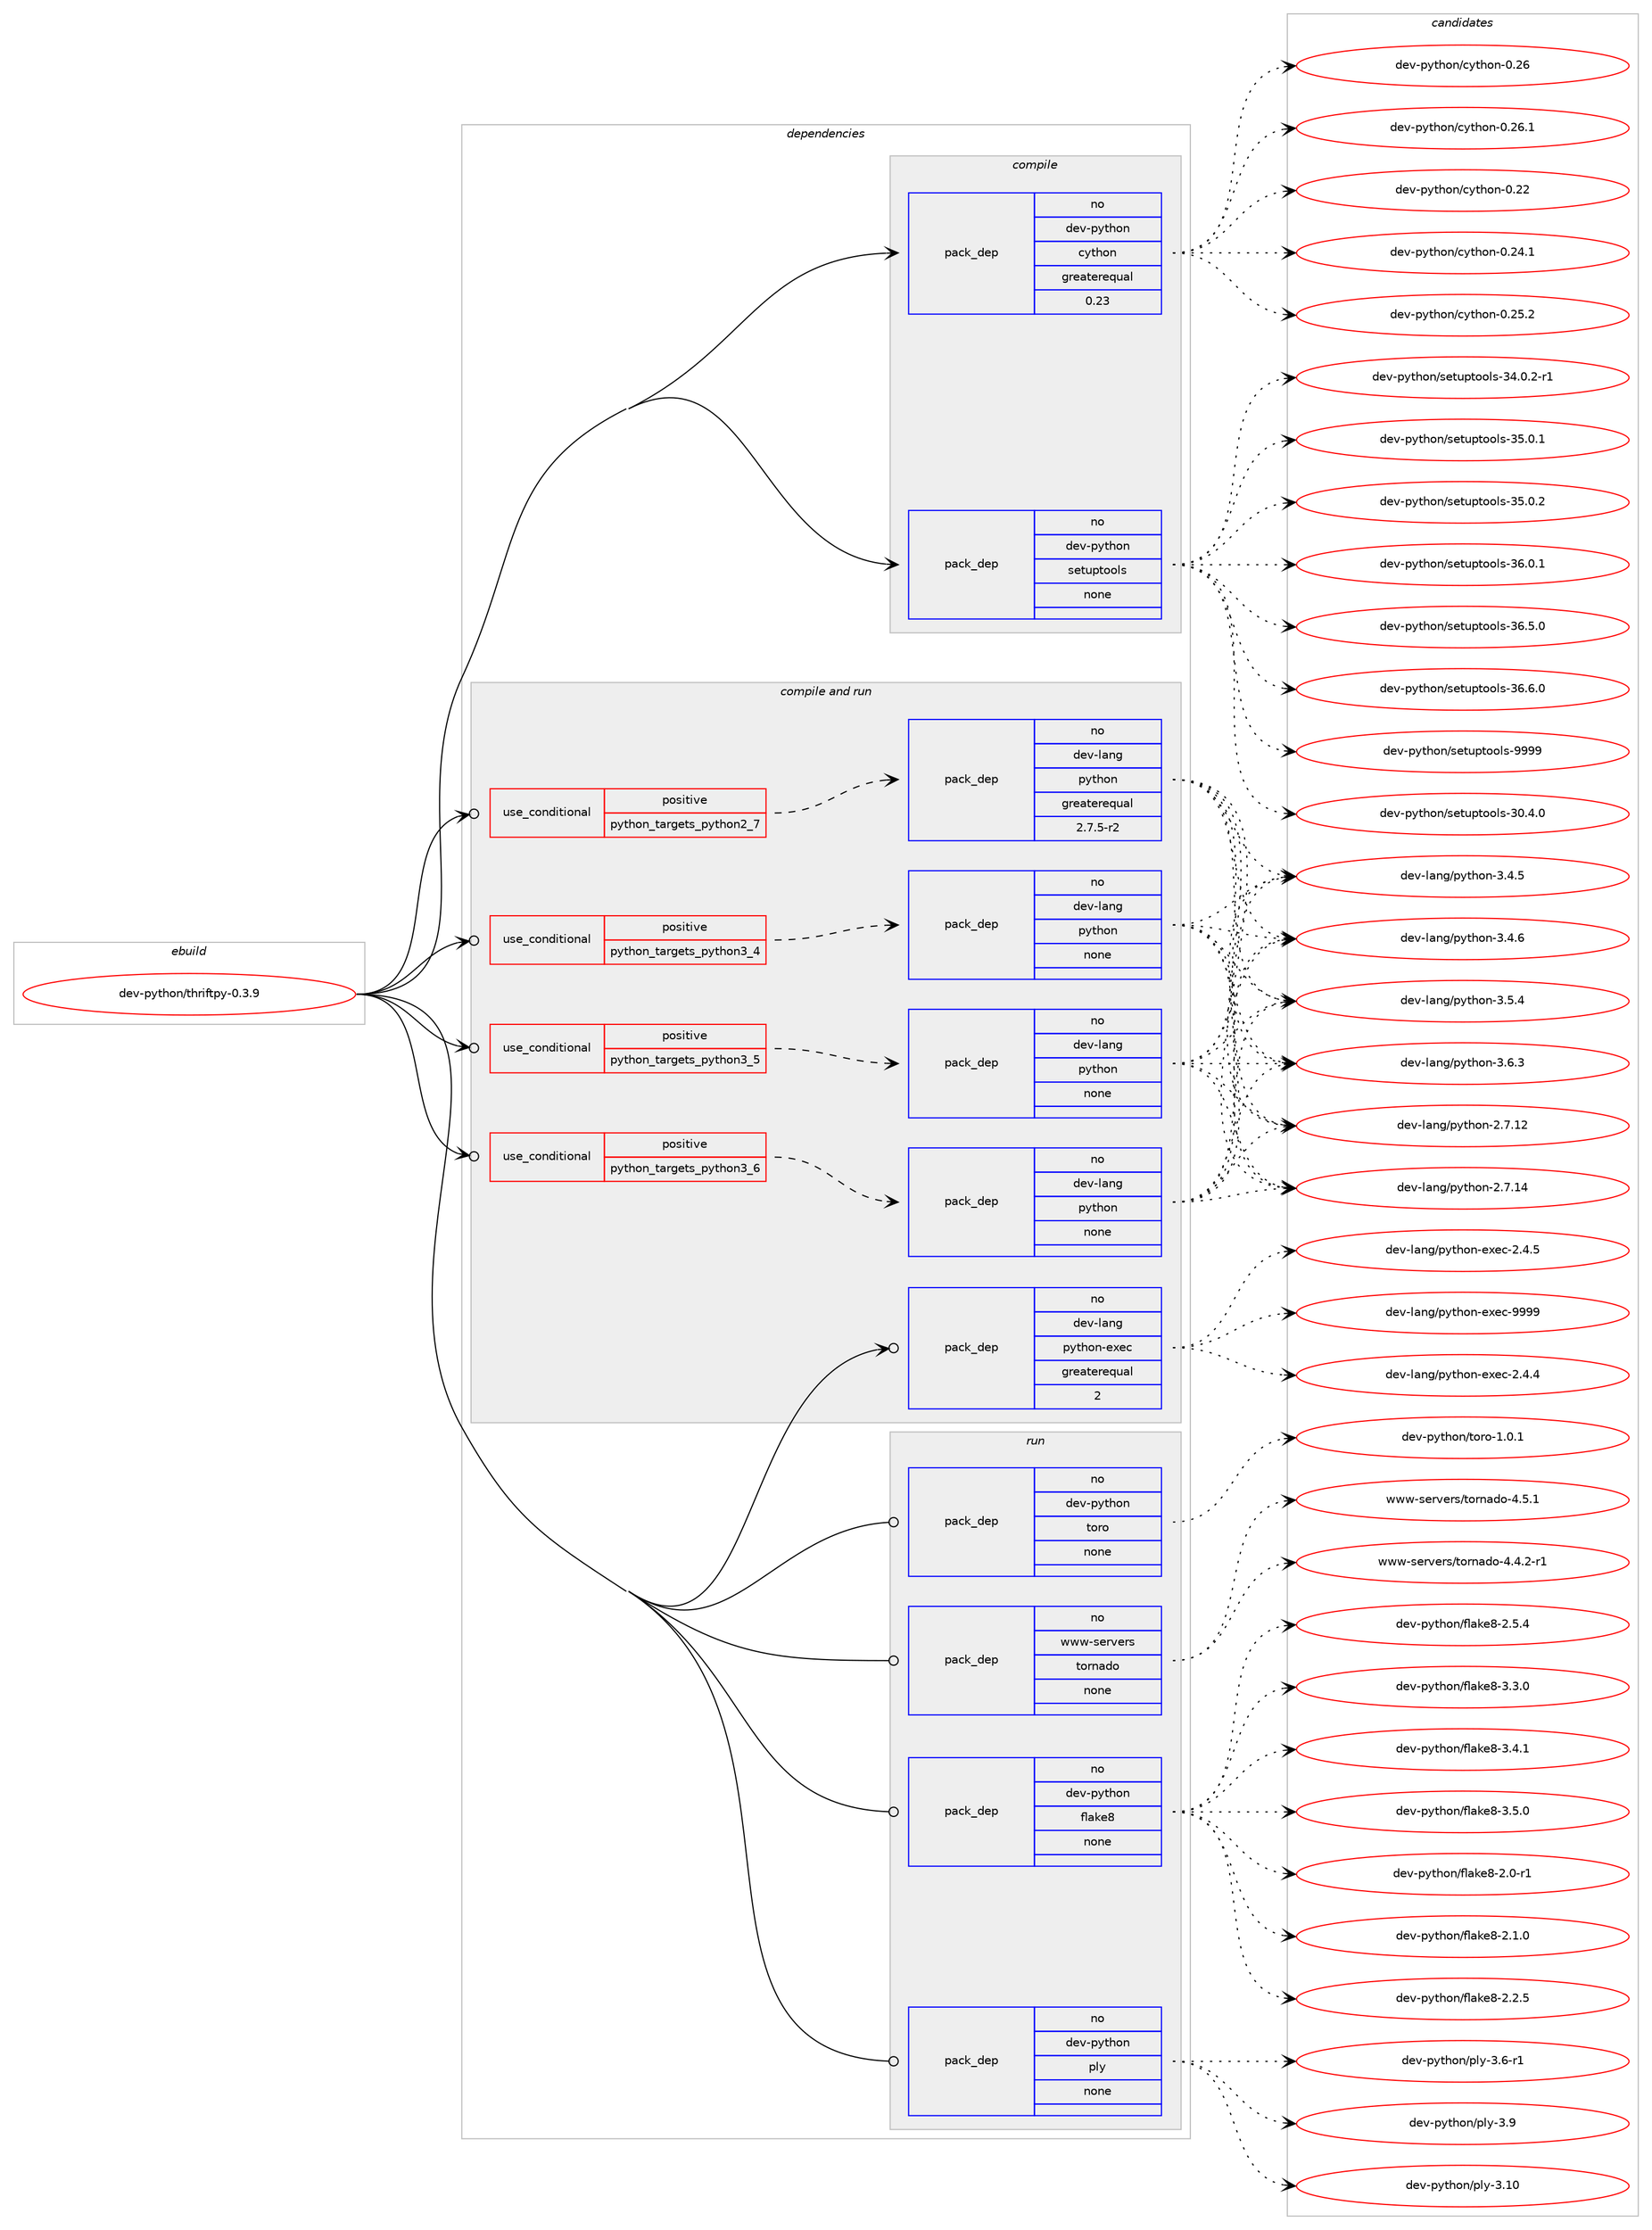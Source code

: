 digraph prolog {

# *************
# Graph options
# *************

newrank=true;
concentrate=true;
compound=true;
graph [rankdir=LR,fontname=Helvetica,fontsize=10,ranksep=1.5];#, ranksep=2.5, nodesep=0.2];
edge  [arrowhead=vee];
node  [fontname=Helvetica,fontsize=10];

# **********
# The ebuild
# **********

subgraph cluster_leftcol {
color=gray;
rank=same;
label=<<i>ebuild</i>>;
id [label="dev-python/thriftpy-0.3.9", color=red, width=4, href="../dev-python/thriftpy-0.3.9.svg"];
}

# ****************
# The dependencies
# ****************

subgraph cluster_midcol {
color=gray;
label=<<i>dependencies</i>>;
subgraph cluster_compile {
fillcolor="#eeeeee";
style=filled;
label=<<i>compile</i>>;
subgraph pack143929 {
dependency190684 [label=<<TABLE BORDER="0" CELLBORDER="1" CELLSPACING="0" CELLPADDING="4" WIDTH="220"><TR><TD ROWSPAN="6" CELLPADDING="30">pack_dep</TD></TR><TR><TD WIDTH="110">no</TD></TR><TR><TD>dev-python</TD></TR><TR><TD>cython</TD></TR><TR><TD>greaterequal</TD></TR><TR><TD>0.23</TD></TR></TABLE>>, shape=none, color=blue];
}
id:e -> dependency190684:w [weight=20,style="solid",arrowhead="vee"];
subgraph pack143930 {
dependency190685 [label=<<TABLE BORDER="0" CELLBORDER="1" CELLSPACING="0" CELLPADDING="4" WIDTH="220"><TR><TD ROWSPAN="6" CELLPADDING="30">pack_dep</TD></TR><TR><TD WIDTH="110">no</TD></TR><TR><TD>dev-python</TD></TR><TR><TD>setuptools</TD></TR><TR><TD>none</TD></TR><TR><TD></TD></TR></TABLE>>, shape=none, color=blue];
}
id:e -> dependency190685:w [weight=20,style="solid",arrowhead="vee"];
}
subgraph cluster_compileandrun {
fillcolor="#eeeeee";
style=filled;
label=<<i>compile and run</i>>;
subgraph cond42799 {
dependency190686 [label=<<TABLE BORDER="0" CELLBORDER="1" CELLSPACING="0" CELLPADDING="4"><TR><TD ROWSPAN="3" CELLPADDING="10">use_conditional</TD></TR><TR><TD>positive</TD></TR><TR><TD>python_targets_python2_7</TD></TR></TABLE>>, shape=none, color=red];
subgraph pack143931 {
dependency190687 [label=<<TABLE BORDER="0" CELLBORDER="1" CELLSPACING="0" CELLPADDING="4" WIDTH="220"><TR><TD ROWSPAN="6" CELLPADDING="30">pack_dep</TD></TR><TR><TD WIDTH="110">no</TD></TR><TR><TD>dev-lang</TD></TR><TR><TD>python</TD></TR><TR><TD>greaterequal</TD></TR><TR><TD>2.7.5-r2</TD></TR></TABLE>>, shape=none, color=blue];
}
dependency190686:e -> dependency190687:w [weight=20,style="dashed",arrowhead="vee"];
}
id:e -> dependency190686:w [weight=20,style="solid",arrowhead="odotvee"];
subgraph cond42800 {
dependency190688 [label=<<TABLE BORDER="0" CELLBORDER="1" CELLSPACING="0" CELLPADDING="4"><TR><TD ROWSPAN="3" CELLPADDING="10">use_conditional</TD></TR><TR><TD>positive</TD></TR><TR><TD>python_targets_python3_4</TD></TR></TABLE>>, shape=none, color=red];
subgraph pack143932 {
dependency190689 [label=<<TABLE BORDER="0" CELLBORDER="1" CELLSPACING="0" CELLPADDING="4" WIDTH="220"><TR><TD ROWSPAN="6" CELLPADDING="30">pack_dep</TD></TR><TR><TD WIDTH="110">no</TD></TR><TR><TD>dev-lang</TD></TR><TR><TD>python</TD></TR><TR><TD>none</TD></TR><TR><TD></TD></TR></TABLE>>, shape=none, color=blue];
}
dependency190688:e -> dependency190689:w [weight=20,style="dashed",arrowhead="vee"];
}
id:e -> dependency190688:w [weight=20,style="solid",arrowhead="odotvee"];
subgraph cond42801 {
dependency190690 [label=<<TABLE BORDER="0" CELLBORDER="1" CELLSPACING="0" CELLPADDING="4"><TR><TD ROWSPAN="3" CELLPADDING="10">use_conditional</TD></TR><TR><TD>positive</TD></TR><TR><TD>python_targets_python3_5</TD></TR></TABLE>>, shape=none, color=red];
subgraph pack143933 {
dependency190691 [label=<<TABLE BORDER="0" CELLBORDER="1" CELLSPACING="0" CELLPADDING="4" WIDTH="220"><TR><TD ROWSPAN="6" CELLPADDING="30">pack_dep</TD></TR><TR><TD WIDTH="110">no</TD></TR><TR><TD>dev-lang</TD></TR><TR><TD>python</TD></TR><TR><TD>none</TD></TR><TR><TD></TD></TR></TABLE>>, shape=none, color=blue];
}
dependency190690:e -> dependency190691:w [weight=20,style="dashed",arrowhead="vee"];
}
id:e -> dependency190690:w [weight=20,style="solid",arrowhead="odotvee"];
subgraph cond42802 {
dependency190692 [label=<<TABLE BORDER="0" CELLBORDER="1" CELLSPACING="0" CELLPADDING="4"><TR><TD ROWSPAN="3" CELLPADDING="10">use_conditional</TD></TR><TR><TD>positive</TD></TR><TR><TD>python_targets_python3_6</TD></TR></TABLE>>, shape=none, color=red];
subgraph pack143934 {
dependency190693 [label=<<TABLE BORDER="0" CELLBORDER="1" CELLSPACING="0" CELLPADDING="4" WIDTH="220"><TR><TD ROWSPAN="6" CELLPADDING="30">pack_dep</TD></TR><TR><TD WIDTH="110">no</TD></TR><TR><TD>dev-lang</TD></TR><TR><TD>python</TD></TR><TR><TD>none</TD></TR><TR><TD></TD></TR></TABLE>>, shape=none, color=blue];
}
dependency190692:e -> dependency190693:w [weight=20,style="dashed",arrowhead="vee"];
}
id:e -> dependency190692:w [weight=20,style="solid",arrowhead="odotvee"];
subgraph pack143935 {
dependency190694 [label=<<TABLE BORDER="0" CELLBORDER="1" CELLSPACING="0" CELLPADDING="4" WIDTH="220"><TR><TD ROWSPAN="6" CELLPADDING="30">pack_dep</TD></TR><TR><TD WIDTH="110">no</TD></TR><TR><TD>dev-lang</TD></TR><TR><TD>python-exec</TD></TR><TR><TD>greaterequal</TD></TR><TR><TD>2</TD></TR></TABLE>>, shape=none, color=blue];
}
id:e -> dependency190694:w [weight=20,style="solid",arrowhead="odotvee"];
}
subgraph cluster_run {
fillcolor="#eeeeee";
style=filled;
label=<<i>run</i>>;
subgraph pack143936 {
dependency190695 [label=<<TABLE BORDER="0" CELLBORDER="1" CELLSPACING="0" CELLPADDING="4" WIDTH="220"><TR><TD ROWSPAN="6" CELLPADDING="30">pack_dep</TD></TR><TR><TD WIDTH="110">no</TD></TR><TR><TD>dev-python</TD></TR><TR><TD>flake8</TD></TR><TR><TD>none</TD></TR><TR><TD></TD></TR></TABLE>>, shape=none, color=blue];
}
id:e -> dependency190695:w [weight=20,style="solid",arrowhead="odot"];
subgraph pack143937 {
dependency190696 [label=<<TABLE BORDER="0" CELLBORDER="1" CELLSPACING="0" CELLPADDING="4" WIDTH="220"><TR><TD ROWSPAN="6" CELLPADDING="30">pack_dep</TD></TR><TR><TD WIDTH="110">no</TD></TR><TR><TD>dev-python</TD></TR><TR><TD>ply</TD></TR><TR><TD>none</TD></TR><TR><TD></TD></TR></TABLE>>, shape=none, color=blue];
}
id:e -> dependency190696:w [weight=20,style="solid",arrowhead="odot"];
subgraph pack143938 {
dependency190697 [label=<<TABLE BORDER="0" CELLBORDER="1" CELLSPACING="0" CELLPADDING="4" WIDTH="220"><TR><TD ROWSPAN="6" CELLPADDING="30">pack_dep</TD></TR><TR><TD WIDTH="110">no</TD></TR><TR><TD>dev-python</TD></TR><TR><TD>toro</TD></TR><TR><TD>none</TD></TR><TR><TD></TD></TR></TABLE>>, shape=none, color=blue];
}
id:e -> dependency190697:w [weight=20,style="solid",arrowhead="odot"];
subgraph pack143939 {
dependency190698 [label=<<TABLE BORDER="0" CELLBORDER="1" CELLSPACING="0" CELLPADDING="4" WIDTH="220"><TR><TD ROWSPAN="6" CELLPADDING="30">pack_dep</TD></TR><TR><TD WIDTH="110">no</TD></TR><TR><TD>www-servers</TD></TR><TR><TD>tornado</TD></TR><TR><TD>none</TD></TR><TR><TD></TD></TR></TABLE>>, shape=none, color=blue];
}
id:e -> dependency190698:w [weight=20,style="solid",arrowhead="odot"];
}
}

# **************
# The candidates
# **************

subgraph cluster_choices {
rank=same;
color=gray;
label=<<i>candidates</i>>;

subgraph choice143929 {
color=black;
nodesep=1;
choice1001011184511212111610411111047991211161041111104548465050 [label="dev-python/cython-0.22", color=red, width=4,href="../dev-python/cython-0.22.svg"];
choice10010111845112121116104111110479912111610411111045484650524649 [label="dev-python/cython-0.24.1", color=red, width=4,href="../dev-python/cython-0.24.1.svg"];
choice10010111845112121116104111110479912111610411111045484650534650 [label="dev-python/cython-0.25.2", color=red, width=4,href="../dev-python/cython-0.25.2.svg"];
choice1001011184511212111610411111047991211161041111104548465054 [label="dev-python/cython-0.26", color=red, width=4,href="../dev-python/cython-0.26.svg"];
choice10010111845112121116104111110479912111610411111045484650544649 [label="dev-python/cython-0.26.1", color=red, width=4,href="../dev-python/cython-0.26.1.svg"];
dependency190684:e -> choice1001011184511212111610411111047991211161041111104548465050:w [style=dotted,weight="100"];
dependency190684:e -> choice10010111845112121116104111110479912111610411111045484650524649:w [style=dotted,weight="100"];
dependency190684:e -> choice10010111845112121116104111110479912111610411111045484650534650:w [style=dotted,weight="100"];
dependency190684:e -> choice1001011184511212111610411111047991211161041111104548465054:w [style=dotted,weight="100"];
dependency190684:e -> choice10010111845112121116104111110479912111610411111045484650544649:w [style=dotted,weight="100"];
}
subgraph choice143930 {
color=black;
nodesep=1;
choice100101118451121211161041111104711510111611711211611111110811545514846524648 [label="dev-python/setuptools-30.4.0", color=red, width=4,href="../dev-python/setuptools-30.4.0.svg"];
choice1001011184511212111610411111047115101116117112116111111108115455152464846504511449 [label="dev-python/setuptools-34.0.2-r1", color=red, width=4,href="../dev-python/setuptools-34.0.2-r1.svg"];
choice100101118451121211161041111104711510111611711211611111110811545515346484649 [label="dev-python/setuptools-35.0.1", color=red, width=4,href="../dev-python/setuptools-35.0.1.svg"];
choice100101118451121211161041111104711510111611711211611111110811545515346484650 [label="dev-python/setuptools-35.0.2", color=red, width=4,href="../dev-python/setuptools-35.0.2.svg"];
choice100101118451121211161041111104711510111611711211611111110811545515446484649 [label="dev-python/setuptools-36.0.1", color=red, width=4,href="../dev-python/setuptools-36.0.1.svg"];
choice100101118451121211161041111104711510111611711211611111110811545515446534648 [label="dev-python/setuptools-36.5.0", color=red, width=4,href="../dev-python/setuptools-36.5.0.svg"];
choice100101118451121211161041111104711510111611711211611111110811545515446544648 [label="dev-python/setuptools-36.6.0", color=red, width=4,href="../dev-python/setuptools-36.6.0.svg"];
choice10010111845112121116104111110471151011161171121161111111081154557575757 [label="dev-python/setuptools-9999", color=red, width=4,href="../dev-python/setuptools-9999.svg"];
dependency190685:e -> choice100101118451121211161041111104711510111611711211611111110811545514846524648:w [style=dotted,weight="100"];
dependency190685:e -> choice1001011184511212111610411111047115101116117112116111111108115455152464846504511449:w [style=dotted,weight="100"];
dependency190685:e -> choice100101118451121211161041111104711510111611711211611111110811545515346484649:w [style=dotted,weight="100"];
dependency190685:e -> choice100101118451121211161041111104711510111611711211611111110811545515346484650:w [style=dotted,weight="100"];
dependency190685:e -> choice100101118451121211161041111104711510111611711211611111110811545515446484649:w [style=dotted,weight="100"];
dependency190685:e -> choice100101118451121211161041111104711510111611711211611111110811545515446534648:w [style=dotted,weight="100"];
dependency190685:e -> choice100101118451121211161041111104711510111611711211611111110811545515446544648:w [style=dotted,weight="100"];
dependency190685:e -> choice10010111845112121116104111110471151011161171121161111111081154557575757:w [style=dotted,weight="100"];
}
subgraph choice143931 {
color=black;
nodesep=1;
choice10010111845108971101034711212111610411111045504655464950 [label="dev-lang/python-2.7.12", color=red, width=4,href="../dev-lang/python-2.7.12.svg"];
choice10010111845108971101034711212111610411111045504655464952 [label="dev-lang/python-2.7.14", color=red, width=4,href="../dev-lang/python-2.7.14.svg"];
choice100101118451089711010347112121116104111110455146524653 [label="dev-lang/python-3.4.5", color=red, width=4,href="../dev-lang/python-3.4.5.svg"];
choice100101118451089711010347112121116104111110455146524654 [label="dev-lang/python-3.4.6", color=red, width=4,href="../dev-lang/python-3.4.6.svg"];
choice100101118451089711010347112121116104111110455146534652 [label="dev-lang/python-3.5.4", color=red, width=4,href="../dev-lang/python-3.5.4.svg"];
choice100101118451089711010347112121116104111110455146544651 [label="dev-lang/python-3.6.3", color=red, width=4,href="../dev-lang/python-3.6.3.svg"];
dependency190687:e -> choice10010111845108971101034711212111610411111045504655464950:w [style=dotted,weight="100"];
dependency190687:e -> choice10010111845108971101034711212111610411111045504655464952:w [style=dotted,weight="100"];
dependency190687:e -> choice100101118451089711010347112121116104111110455146524653:w [style=dotted,weight="100"];
dependency190687:e -> choice100101118451089711010347112121116104111110455146524654:w [style=dotted,weight="100"];
dependency190687:e -> choice100101118451089711010347112121116104111110455146534652:w [style=dotted,weight="100"];
dependency190687:e -> choice100101118451089711010347112121116104111110455146544651:w [style=dotted,weight="100"];
}
subgraph choice143932 {
color=black;
nodesep=1;
choice10010111845108971101034711212111610411111045504655464950 [label="dev-lang/python-2.7.12", color=red, width=4,href="../dev-lang/python-2.7.12.svg"];
choice10010111845108971101034711212111610411111045504655464952 [label="dev-lang/python-2.7.14", color=red, width=4,href="../dev-lang/python-2.7.14.svg"];
choice100101118451089711010347112121116104111110455146524653 [label="dev-lang/python-3.4.5", color=red, width=4,href="../dev-lang/python-3.4.5.svg"];
choice100101118451089711010347112121116104111110455146524654 [label="dev-lang/python-3.4.6", color=red, width=4,href="../dev-lang/python-3.4.6.svg"];
choice100101118451089711010347112121116104111110455146534652 [label="dev-lang/python-3.5.4", color=red, width=4,href="../dev-lang/python-3.5.4.svg"];
choice100101118451089711010347112121116104111110455146544651 [label="dev-lang/python-3.6.3", color=red, width=4,href="../dev-lang/python-3.6.3.svg"];
dependency190689:e -> choice10010111845108971101034711212111610411111045504655464950:w [style=dotted,weight="100"];
dependency190689:e -> choice10010111845108971101034711212111610411111045504655464952:w [style=dotted,weight="100"];
dependency190689:e -> choice100101118451089711010347112121116104111110455146524653:w [style=dotted,weight="100"];
dependency190689:e -> choice100101118451089711010347112121116104111110455146524654:w [style=dotted,weight="100"];
dependency190689:e -> choice100101118451089711010347112121116104111110455146534652:w [style=dotted,weight="100"];
dependency190689:e -> choice100101118451089711010347112121116104111110455146544651:w [style=dotted,weight="100"];
}
subgraph choice143933 {
color=black;
nodesep=1;
choice10010111845108971101034711212111610411111045504655464950 [label="dev-lang/python-2.7.12", color=red, width=4,href="../dev-lang/python-2.7.12.svg"];
choice10010111845108971101034711212111610411111045504655464952 [label="dev-lang/python-2.7.14", color=red, width=4,href="../dev-lang/python-2.7.14.svg"];
choice100101118451089711010347112121116104111110455146524653 [label="dev-lang/python-3.4.5", color=red, width=4,href="../dev-lang/python-3.4.5.svg"];
choice100101118451089711010347112121116104111110455146524654 [label="dev-lang/python-3.4.6", color=red, width=4,href="../dev-lang/python-3.4.6.svg"];
choice100101118451089711010347112121116104111110455146534652 [label="dev-lang/python-3.5.4", color=red, width=4,href="../dev-lang/python-3.5.4.svg"];
choice100101118451089711010347112121116104111110455146544651 [label="dev-lang/python-3.6.3", color=red, width=4,href="../dev-lang/python-3.6.3.svg"];
dependency190691:e -> choice10010111845108971101034711212111610411111045504655464950:w [style=dotted,weight="100"];
dependency190691:e -> choice10010111845108971101034711212111610411111045504655464952:w [style=dotted,weight="100"];
dependency190691:e -> choice100101118451089711010347112121116104111110455146524653:w [style=dotted,weight="100"];
dependency190691:e -> choice100101118451089711010347112121116104111110455146524654:w [style=dotted,weight="100"];
dependency190691:e -> choice100101118451089711010347112121116104111110455146534652:w [style=dotted,weight="100"];
dependency190691:e -> choice100101118451089711010347112121116104111110455146544651:w [style=dotted,weight="100"];
}
subgraph choice143934 {
color=black;
nodesep=1;
choice10010111845108971101034711212111610411111045504655464950 [label="dev-lang/python-2.7.12", color=red, width=4,href="../dev-lang/python-2.7.12.svg"];
choice10010111845108971101034711212111610411111045504655464952 [label="dev-lang/python-2.7.14", color=red, width=4,href="../dev-lang/python-2.7.14.svg"];
choice100101118451089711010347112121116104111110455146524653 [label="dev-lang/python-3.4.5", color=red, width=4,href="../dev-lang/python-3.4.5.svg"];
choice100101118451089711010347112121116104111110455146524654 [label="dev-lang/python-3.4.6", color=red, width=4,href="../dev-lang/python-3.4.6.svg"];
choice100101118451089711010347112121116104111110455146534652 [label="dev-lang/python-3.5.4", color=red, width=4,href="../dev-lang/python-3.5.4.svg"];
choice100101118451089711010347112121116104111110455146544651 [label="dev-lang/python-3.6.3", color=red, width=4,href="../dev-lang/python-3.6.3.svg"];
dependency190693:e -> choice10010111845108971101034711212111610411111045504655464950:w [style=dotted,weight="100"];
dependency190693:e -> choice10010111845108971101034711212111610411111045504655464952:w [style=dotted,weight="100"];
dependency190693:e -> choice100101118451089711010347112121116104111110455146524653:w [style=dotted,weight="100"];
dependency190693:e -> choice100101118451089711010347112121116104111110455146524654:w [style=dotted,weight="100"];
dependency190693:e -> choice100101118451089711010347112121116104111110455146534652:w [style=dotted,weight="100"];
dependency190693:e -> choice100101118451089711010347112121116104111110455146544651:w [style=dotted,weight="100"];
}
subgraph choice143935 {
color=black;
nodesep=1;
choice1001011184510897110103471121211161041111104510112010199455046524652 [label="dev-lang/python-exec-2.4.4", color=red, width=4,href="../dev-lang/python-exec-2.4.4.svg"];
choice1001011184510897110103471121211161041111104510112010199455046524653 [label="dev-lang/python-exec-2.4.5", color=red, width=4,href="../dev-lang/python-exec-2.4.5.svg"];
choice10010111845108971101034711212111610411111045101120101994557575757 [label="dev-lang/python-exec-9999", color=red, width=4,href="../dev-lang/python-exec-9999.svg"];
dependency190694:e -> choice1001011184510897110103471121211161041111104510112010199455046524652:w [style=dotted,weight="100"];
dependency190694:e -> choice1001011184510897110103471121211161041111104510112010199455046524653:w [style=dotted,weight="100"];
dependency190694:e -> choice10010111845108971101034711212111610411111045101120101994557575757:w [style=dotted,weight="100"];
}
subgraph choice143936 {
color=black;
nodesep=1;
choice10010111845112121116104111110471021089710710156455046484511449 [label="dev-python/flake8-2.0-r1", color=red, width=4,href="../dev-python/flake8-2.0-r1.svg"];
choice10010111845112121116104111110471021089710710156455046494648 [label="dev-python/flake8-2.1.0", color=red, width=4,href="../dev-python/flake8-2.1.0.svg"];
choice10010111845112121116104111110471021089710710156455046504653 [label="dev-python/flake8-2.2.5", color=red, width=4,href="../dev-python/flake8-2.2.5.svg"];
choice10010111845112121116104111110471021089710710156455046534652 [label="dev-python/flake8-2.5.4", color=red, width=4,href="../dev-python/flake8-2.5.4.svg"];
choice10010111845112121116104111110471021089710710156455146514648 [label="dev-python/flake8-3.3.0", color=red, width=4,href="../dev-python/flake8-3.3.0.svg"];
choice10010111845112121116104111110471021089710710156455146524649 [label="dev-python/flake8-3.4.1", color=red, width=4,href="../dev-python/flake8-3.4.1.svg"];
choice10010111845112121116104111110471021089710710156455146534648 [label="dev-python/flake8-3.5.0", color=red, width=4,href="../dev-python/flake8-3.5.0.svg"];
dependency190695:e -> choice10010111845112121116104111110471021089710710156455046484511449:w [style=dotted,weight="100"];
dependency190695:e -> choice10010111845112121116104111110471021089710710156455046494648:w [style=dotted,weight="100"];
dependency190695:e -> choice10010111845112121116104111110471021089710710156455046504653:w [style=dotted,weight="100"];
dependency190695:e -> choice10010111845112121116104111110471021089710710156455046534652:w [style=dotted,weight="100"];
dependency190695:e -> choice10010111845112121116104111110471021089710710156455146514648:w [style=dotted,weight="100"];
dependency190695:e -> choice10010111845112121116104111110471021089710710156455146524649:w [style=dotted,weight="100"];
dependency190695:e -> choice10010111845112121116104111110471021089710710156455146534648:w [style=dotted,weight="100"];
}
subgraph choice143937 {
color=black;
nodesep=1;
choice10010111845112121116104111110471121081214551464948 [label="dev-python/ply-3.10", color=red, width=4,href="../dev-python/ply-3.10.svg"];
choice1001011184511212111610411111047112108121455146544511449 [label="dev-python/ply-3.6-r1", color=red, width=4,href="../dev-python/ply-3.6-r1.svg"];
choice100101118451121211161041111104711210812145514657 [label="dev-python/ply-3.9", color=red, width=4,href="../dev-python/ply-3.9.svg"];
dependency190696:e -> choice10010111845112121116104111110471121081214551464948:w [style=dotted,weight="100"];
dependency190696:e -> choice1001011184511212111610411111047112108121455146544511449:w [style=dotted,weight="100"];
dependency190696:e -> choice100101118451121211161041111104711210812145514657:w [style=dotted,weight="100"];
}
subgraph choice143938 {
color=black;
nodesep=1;
choice1001011184511212111610411111047116111114111454946484649 [label="dev-python/toro-1.0.1", color=red, width=4,href="../dev-python/toro-1.0.1.svg"];
dependency190697:e -> choice1001011184511212111610411111047116111114111454946484649:w [style=dotted,weight="100"];
}
subgraph choice143939 {
color=black;
nodesep=1;
choice1191191194511510111411810111411547116111114110971001114552465246504511449 [label="www-servers/tornado-4.4.2-r1", color=red, width=4,href="../www-servers/tornado-4.4.2-r1.svg"];
choice119119119451151011141181011141154711611111411097100111455246534649 [label="www-servers/tornado-4.5.1", color=red, width=4,href="../www-servers/tornado-4.5.1.svg"];
dependency190698:e -> choice1191191194511510111411810111411547116111114110971001114552465246504511449:w [style=dotted,weight="100"];
dependency190698:e -> choice119119119451151011141181011141154711611111411097100111455246534649:w [style=dotted,weight="100"];
}
}

}
